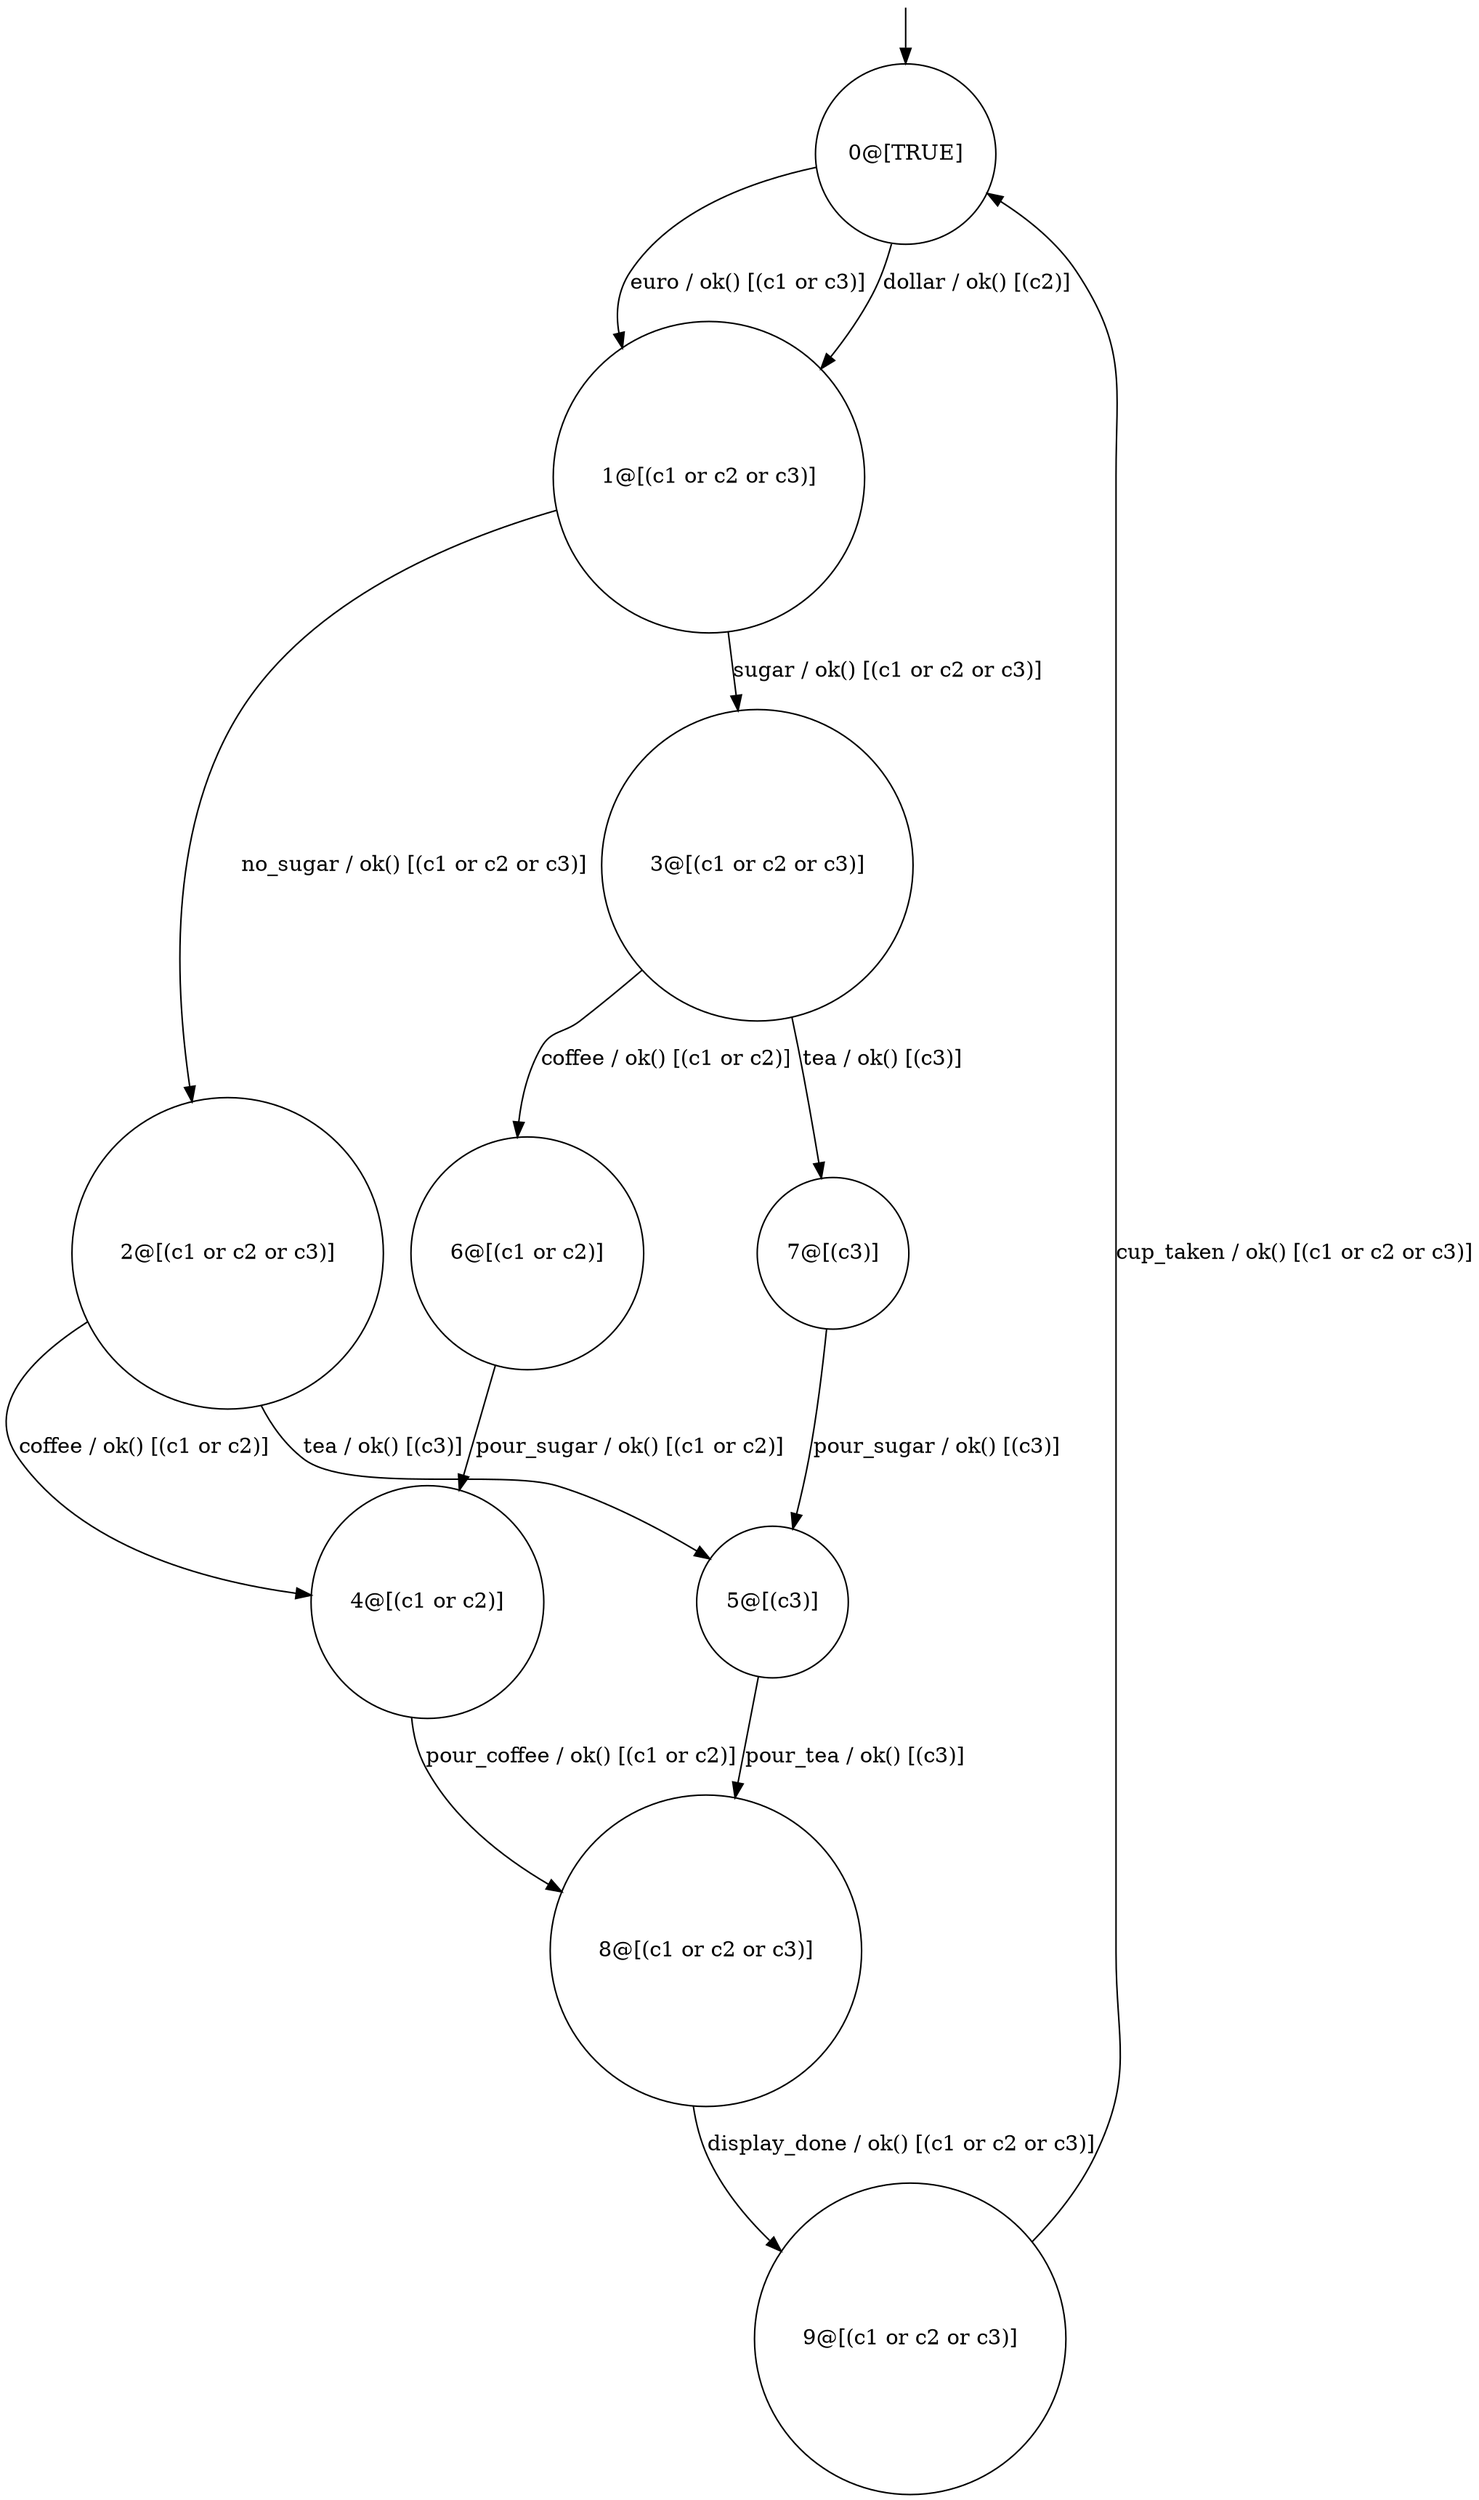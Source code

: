 digraph g {
	edge [lblstyle="above, sloped"];
	s0 [shape="circle" label="0@[TRUE]"];
	s1 [shape="circle" label="1@[(c1 or c2 or c3)]"];
	s2 [shape="circle" label="2@[(c1 or c2 or c3)]"];
	s3 [shape="circle" label="3@[(c1 or c2 or c3)]"];
	s4 [shape="circle" label="4@[(c1 or c2)]"];
	s5 [shape="circle" label="5@[(c3)]"];
	s6 [shape="circle" label="6@[(c1 or c2)]"];
	s7 [shape="circle" label="7@[(c3)]"];
	s8 [shape="circle" label="8@[(c1 or c2 or c3)]"];
	s9 [shape="circle" label="9@[(c1 or c2 or c3)]"];
	s0 -> s1 [label="dollar / ok() [(c2)]"];
	s0 -> s1 [label="euro / ok() [(c1 or c3)]"];
	s1 -> s2 [label="no_sugar / ok() [(c1 or c2 or c3)]"];
	s1 -> s3 [label="sugar / ok() [(c1 or c2 or c3)]"];
	s2 -> s4 [label="coffee / ok() [(c1 or c2)]"];
	s2 -> s5 [label="tea / ok() [(c3)]"];
	s3 -> s6 [label="coffee / ok() [(c1 or c2)]"];
	s3 -> s7 [label="tea / ok() [(c3)]"];
	s4 -> s8 [label="pour_coffee / ok() [(c1 or c2)]"];
	s5 -> s8 [label="pour_tea / ok() [(c3)]"];
	s6 -> s4 [label="pour_sugar / ok() [(c1 or c2)]"];
	s7 -> s5 [label="pour_sugar / ok() [(c3)]"];
	s8 -> s9 [label="display_done / ok() [(c1 or c2 or c3)]"];
	s9 -> s0 [label="cup_taken / ok() [(c1 or c2 or c3)]"];
	__start0 [label="" shape="none" width="0" height="0"];
	__start0 -> s0;
}